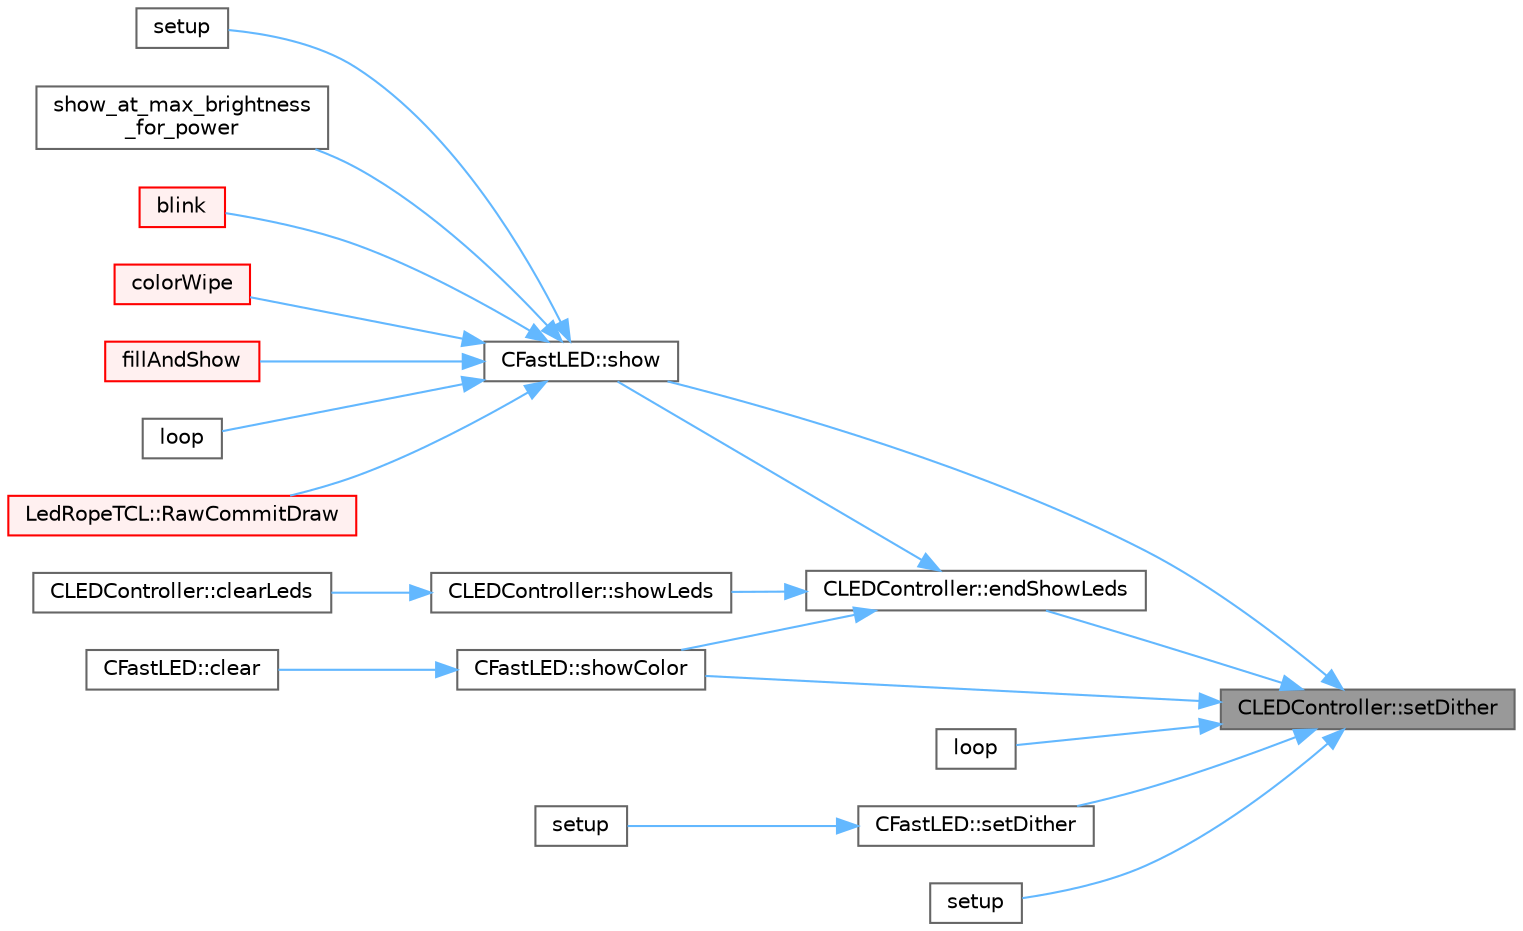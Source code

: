 digraph "CLEDController::setDither"
{
 // LATEX_PDF_SIZE
  bgcolor="transparent";
  edge [fontname=Helvetica,fontsize=10,labelfontname=Helvetica,labelfontsize=10];
  node [fontname=Helvetica,fontsize=10,shape=box,height=0.2,width=0.4];
  rankdir="RL";
  Node1 [id="Node000001",label="CLEDController::setDither",height=0.2,width=0.4,color="gray40", fillcolor="grey60", style="filled", fontcolor="black",tooltip="Set the dithering mode for this controller to use."];
  Node1 -> Node2 [id="edge1_Node000001_Node000002",dir="back",color="steelblue1",style="solid",tooltip=" "];
  Node2 [id="Node000002",label="CLEDController::endShowLeds",height=0.2,width=0.4,color="grey40", fillcolor="white", style="filled",URL="$d6/d2c/class_c_l_e_d_controller.html#a49b221af013bf196c2068e2cbd1c299d",tooltip=" "];
  Node2 -> Node3 [id="edge2_Node000002_Node000003",dir="back",color="steelblue1",style="solid",tooltip=" "];
  Node3 [id="Node000003",label="CFastLED::show",height=0.2,width=0.4,color="grey40", fillcolor="white", style="filled",URL="$dd/dbb/class_c_fast_l_e_d.html#a83afdd1e2a21f33ac4f8d2610d6e331b",tooltip="Update all our controllers with the current led colors, using the passed in brightness."];
  Node3 -> Node4 [id="edge3_Node000003_Node000004",dir="back",color="steelblue1",style="solid",tooltip=" "];
  Node4 [id="Node000004",label="blink",height=0.2,width=0.4,color="red", fillcolor="#FFF0F0", style="filled",URL="$d5/d4d/_blink_parallel_8ino.html#a29584c4a240c144644e81dfab0090635",tooltip=" "];
  Node3 -> Node6 [id="edge4_Node000003_Node000006",dir="back",color="steelblue1",style="solid",tooltip=" "];
  Node6 [id="Node000006",label="colorWipe",height=0.2,width=0.4,color="red", fillcolor="#FFF0F0", style="filled",URL="$d5/db2/_octo_w_s2811_8ino.html#a87dad6cde22368918813bc56504b0dee",tooltip=" "];
  Node3 -> Node8 [id="edge5_Node000003_Node000008",dir="back",color="steelblue1",style="solid",tooltip=" "];
  Node8 [id="Node000008",label="fillAndShow",height=0.2,width=0.4,color="red", fillcolor="#FFF0F0", style="filled",URL="$d1/d3a/_r_g_b_w_emulated_8ino.html#a7786953e7de2513a3589a490e1e3355a",tooltip=" "];
  Node3 -> Node10 [id="edge6_Node000003_Node000010",dir="back",color="steelblue1",style="solid",tooltip=" "];
  Node10 [id="Node000010",label="loop",height=0.2,width=0.4,color="grey40", fillcolor="white", style="filled",URL="$dd/d0f/_apa102_8ino.html#afe461d27b9c48d5921c00d521181f12f",tooltip=" "];
  Node3 -> Node11 [id="edge7_Node000003_Node000011",dir="back",color="steelblue1",style="solid",tooltip=" "];
  Node11 [id="Node000011",label="LedRopeTCL::RawCommitDraw",height=0.2,width=0.4,color="red", fillcolor="#FFF0F0", style="filled",URL="$d4/df6/class_led_rope_t_c_l.html#a2c5c772faf24596d5be70d96581e7454",tooltip=" "];
  Node3 -> Node15 [id="edge8_Node000003_Node000015",dir="back",color="steelblue1",style="solid",tooltip=" "];
  Node15 [id="Node000015",label="setup",height=0.2,width=0.4,color="grey40", fillcolor="white", style="filled",URL="$d1/ddb/_chromancer_8ino.html#a4fc01d736fe50cf5b977f755b675f11d",tooltip=" "];
  Node3 -> Node16 [id="edge9_Node000003_Node000016",dir="back",color="steelblue1",style="solid",tooltip=" "];
  Node16 [id="Node000016",label="show_at_max_brightness\l_for_power",height=0.2,width=0.4,color="grey40", fillcolor="white", style="filled",URL="$d3/d1d/group___power.html#ga510b6ca1ea6da7f0f89dcf353f19ffde",tooltip="Similar to CFastLED::show(), but pre-adjusts brightness to keep below the power threshold."];
  Node2 -> Node17 [id="edge10_Node000002_Node000017",dir="back",color="steelblue1",style="solid",tooltip=" "];
  Node17 [id="Node000017",label="CFastLED::showColor",height=0.2,width=0.4,color="grey40", fillcolor="white", style="filled",URL="$dd/dbb/class_c_fast_l_e_d.html#a7315b060d295bad5fbd32e50eaaf02b0",tooltip="Set all leds on all controllers to the given color/scale."];
  Node17 -> Node18 [id="edge11_Node000017_Node000018",dir="back",color="steelblue1",style="solid",tooltip=" "];
  Node18 [id="Node000018",label="CFastLED::clear",height=0.2,width=0.4,color="grey40", fillcolor="white", style="filled",URL="$dd/dbb/class_c_fast_l_e_d.html#aeb7bd3e8f2dbced6284a2182191d5fcb",tooltip="Clear the leds, wiping the local array of data."];
  Node2 -> Node19 [id="edge12_Node000002_Node000019",dir="back",color="steelblue1",style="solid",tooltip=" "];
  Node19 [id="Node000019",label="CLEDController::showLeds",height=0.2,width=0.4,color="grey40", fillcolor="white", style="filled",URL="$d6/d2c/class_c_l_e_d_controller.html#a3b699c9cf0829d15fdc7ceb1d5166412",tooltip=" "];
  Node19 -> Node20 [id="edge13_Node000019_Node000020",dir="back",color="steelblue1",style="solid",tooltip=" "];
  Node20 [id="Node000020",label="CLEDController::clearLeds",height=0.2,width=0.4,color="grey40", fillcolor="white", style="filled",URL="$d6/d2c/class_c_l_e_d_controller.html#a6cd8a28d7585fba96407c9678c00d588",tooltip="Clear out/zero out the given number of LEDs."];
  Node1 -> Node21 [id="edge14_Node000001_Node000021",dir="back",color="steelblue1",style="solid",tooltip=" "];
  Node21 [id="Node000021",label="loop",height=0.2,width=0.4,color="grey40", fillcolor="white", style="filled",URL="$d3/dac/_fx_noise_ring_8ino.html#afe461d27b9c48d5921c00d521181f12f",tooltip=" "];
  Node1 -> Node22 [id="edge15_Node000001_Node000022",dir="back",color="steelblue1",style="solid",tooltip=" "];
  Node22 [id="Node000022",label="CFastLED::setDither",height=0.2,width=0.4,color="grey40", fillcolor="white", style="filled",URL="$dd/dbb/class_c_fast_l_e_d.html#a7ae5d3864df01101d82d242c123ffb36",tooltip="Set the dithering mode."];
  Node22 -> Node23 [id="edge16_Node000022_Node000023",dir="back",color="steelblue1",style="solid",tooltip=" "];
  Node23 [id="Node000023",label="setup",height=0.2,width=0.4,color="grey40", fillcolor="white", style="filled",URL="$d8/d2c/_fire2023_8ino.html#a4fc01d736fe50cf5b977f755b675f11d",tooltip=" "];
  Node1 -> Node24 [id="edge17_Node000001_Node000024",dir="back",color="steelblue1",style="solid",tooltip=" "];
  Node24 [id="Node000024",label="setup",height=0.2,width=0.4,color="grey40", fillcolor="white", style="filled",URL="$d2/db0/_fx_pride2015_8ino.html#a4fc01d736fe50cf5b977f755b675f11d",tooltip=" "];
  Node1 -> Node3 [id="edge18_Node000001_Node000003",dir="back",color="steelblue1",style="solid",tooltip=" "];
  Node1 -> Node17 [id="edge19_Node000001_Node000017",dir="back",color="steelblue1",style="solid",tooltip=" "];
}
